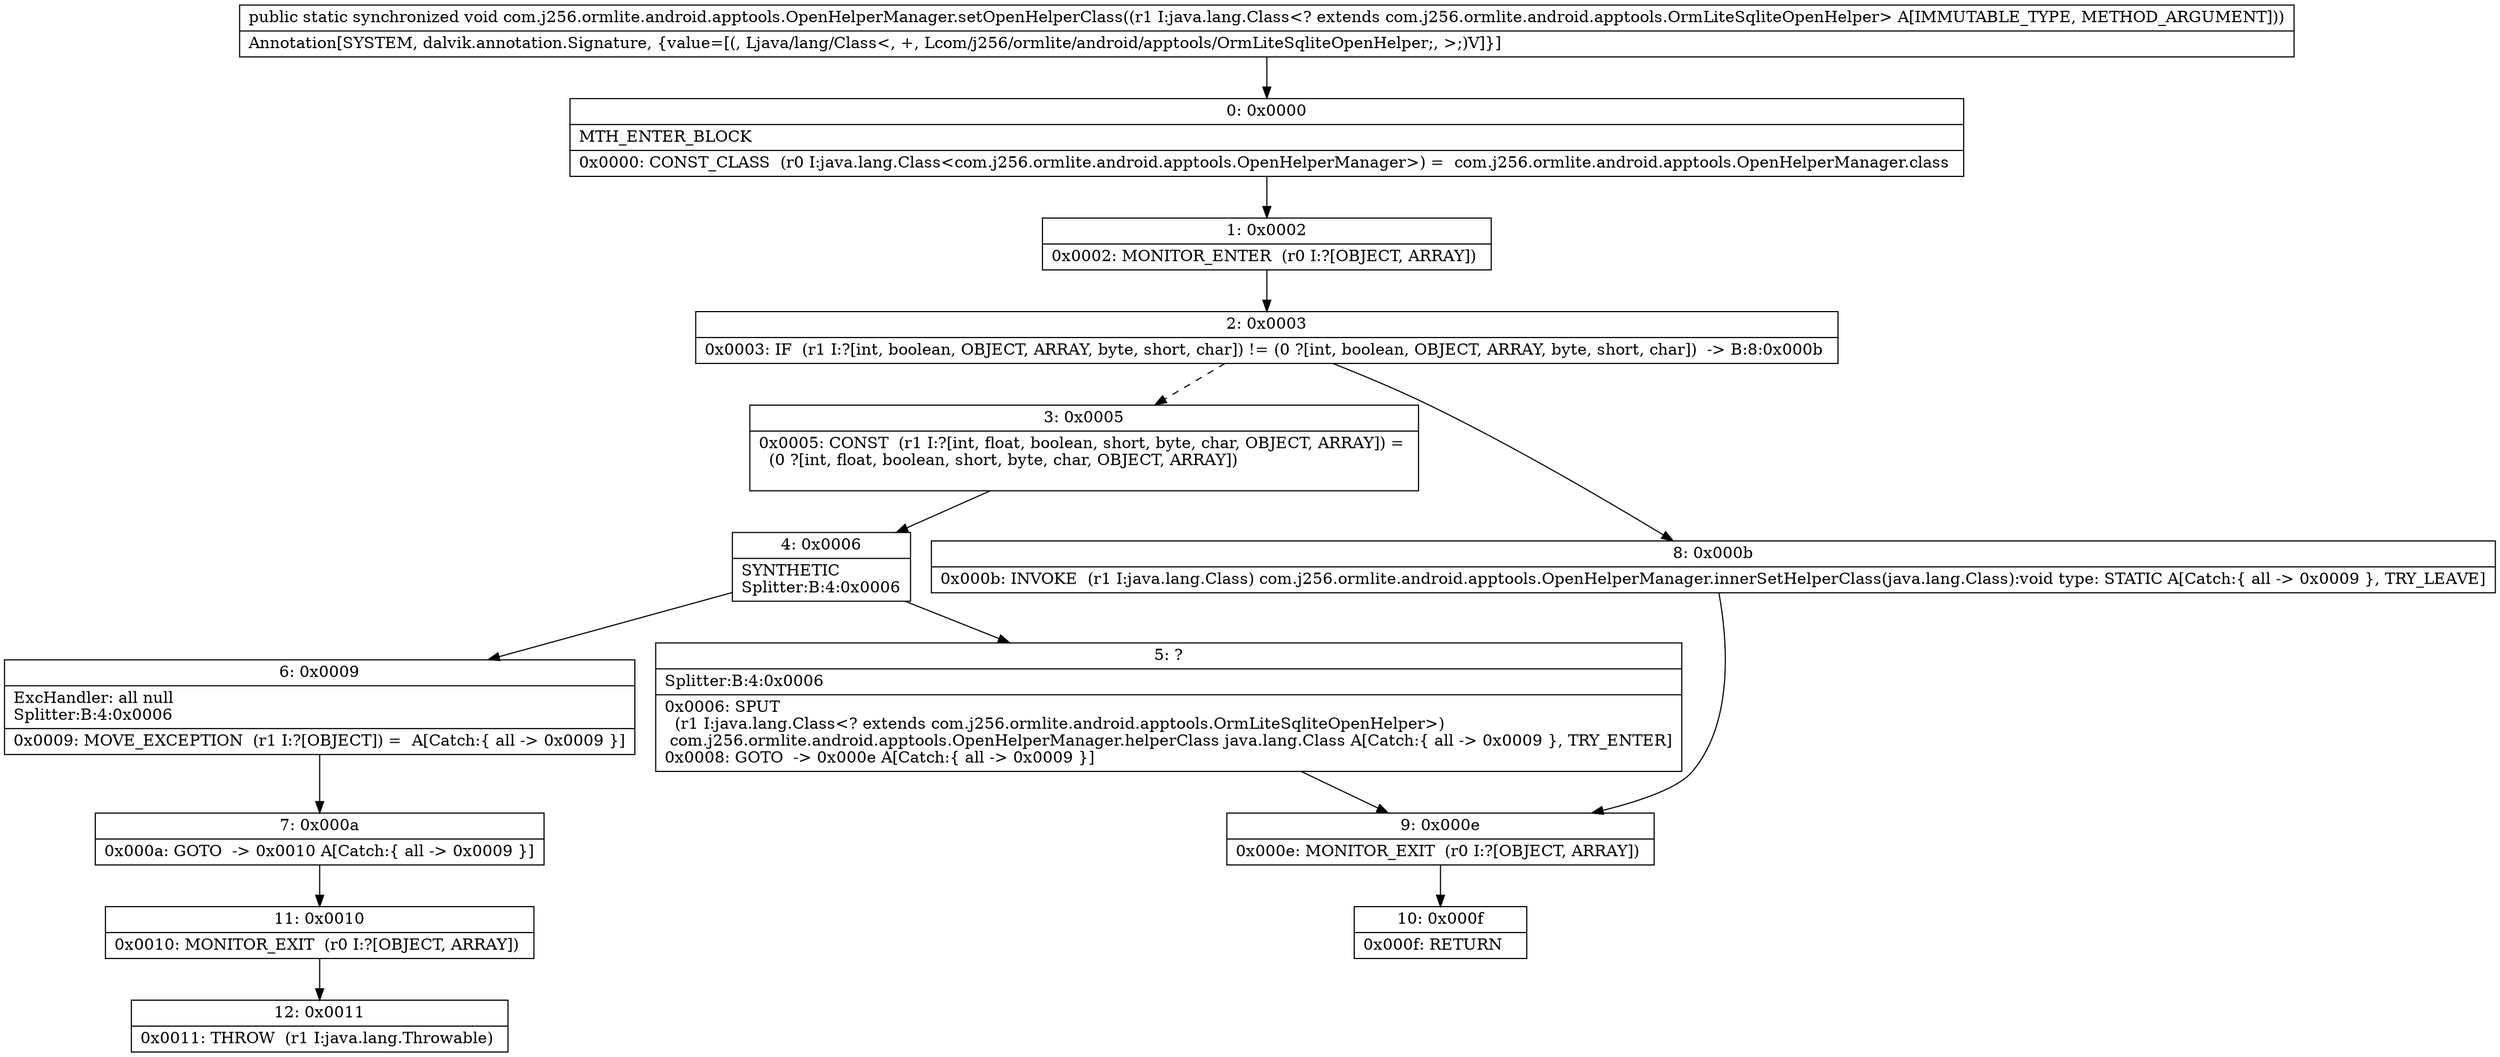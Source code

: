 digraph "CFG forcom.j256.ormlite.android.apptools.OpenHelperManager.setOpenHelperClass(Ljava\/lang\/Class;)V" {
Node_0 [shape=record,label="{0\:\ 0x0000|MTH_ENTER_BLOCK\l|0x0000: CONST_CLASS  (r0 I:java.lang.Class\<com.j256.ormlite.android.apptools.OpenHelperManager\>) =  com.j256.ormlite.android.apptools.OpenHelperManager.class \l}"];
Node_1 [shape=record,label="{1\:\ 0x0002|0x0002: MONITOR_ENTER  (r0 I:?[OBJECT, ARRAY]) \l}"];
Node_2 [shape=record,label="{2\:\ 0x0003|0x0003: IF  (r1 I:?[int, boolean, OBJECT, ARRAY, byte, short, char]) != (0 ?[int, boolean, OBJECT, ARRAY, byte, short, char])  \-\> B:8:0x000b \l}"];
Node_3 [shape=record,label="{3\:\ 0x0005|0x0005: CONST  (r1 I:?[int, float, boolean, short, byte, char, OBJECT, ARRAY]) = \l  (0 ?[int, float, boolean, short, byte, char, OBJECT, ARRAY])\l \l}"];
Node_4 [shape=record,label="{4\:\ 0x0006|SYNTHETIC\lSplitter:B:4:0x0006\l}"];
Node_5 [shape=record,label="{5\:\ ?|Splitter:B:4:0x0006\l|0x0006: SPUT  \l  (r1 I:java.lang.Class\<? extends com.j256.ormlite.android.apptools.OrmLiteSqliteOpenHelper\>)\l com.j256.ormlite.android.apptools.OpenHelperManager.helperClass java.lang.Class A[Catch:\{ all \-\> 0x0009 \}, TRY_ENTER]\l0x0008: GOTO  \-\> 0x000e A[Catch:\{ all \-\> 0x0009 \}]\l}"];
Node_6 [shape=record,label="{6\:\ 0x0009|ExcHandler: all null\lSplitter:B:4:0x0006\l|0x0009: MOVE_EXCEPTION  (r1 I:?[OBJECT]) =  A[Catch:\{ all \-\> 0x0009 \}]\l}"];
Node_7 [shape=record,label="{7\:\ 0x000a|0x000a: GOTO  \-\> 0x0010 A[Catch:\{ all \-\> 0x0009 \}]\l}"];
Node_8 [shape=record,label="{8\:\ 0x000b|0x000b: INVOKE  (r1 I:java.lang.Class) com.j256.ormlite.android.apptools.OpenHelperManager.innerSetHelperClass(java.lang.Class):void type: STATIC A[Catch:\{ all \-\> 0x0009 \}, TRY_LEAVE]\l}"];
Node_9 [shape=record,label="{9\:\ 0x000e|0x000e: MONITOR_EXIT  (r0 I:?[OBJECT, ARRAY]) \l}"];
Node_10 [shape=record,label="{10\:\ 0x000f|0x000f: RETURN   \l}"];
Node_11 [shape=record,label="{11\:\ 0x0010|0x0010: MONITOR_EXIT  (r0 I:?[OBJECT, ARRAY]) \l}"];
Node_12 [shape=record,label="{12\:\ 0x0011|0x0011: THROW  (r1 I:java.lang.Throwable) \l}"];
MethodNode[shape=record,label="{public static synchronized void com.j256.ormlite.android.apptools.OpenHelperManager.setOpenHelperClass((r1 I:java.lang.Class\<? extends com.j256.ormlite.android.apptools.OrmLiteSqliteOpenHelper\> A[IMMUTABLE_TYPE, METHOD_ARGUMENT]))  | Annotation[SYSTEM, dalvik.annotation.Signature, \{value=[(, Ljava\/lang\/Class\<, +, Lcom\/j256\/ormlite\/android\/apptools\/OrmLiteSqliteOpenHelper;, \>;)V]\}]\l}"];
MethodNode -> Node_0;
Node_0 -> Node_1;
Node_1 -> Node_2;
Node_2 -> Node_3[style=dashed];
Node_2 -> Node_8;
Node_3 -> Node_4;
Node_4 -> Node_5;
Node_4 -> Node_6;
Node_5 -> Node_9;
Node_6 -> Node_7;
Node_7 -> Node_11;
Node_8 -> Node_9;
Node_9 -> Node_10;
Node_11 -> Node_12;
}

